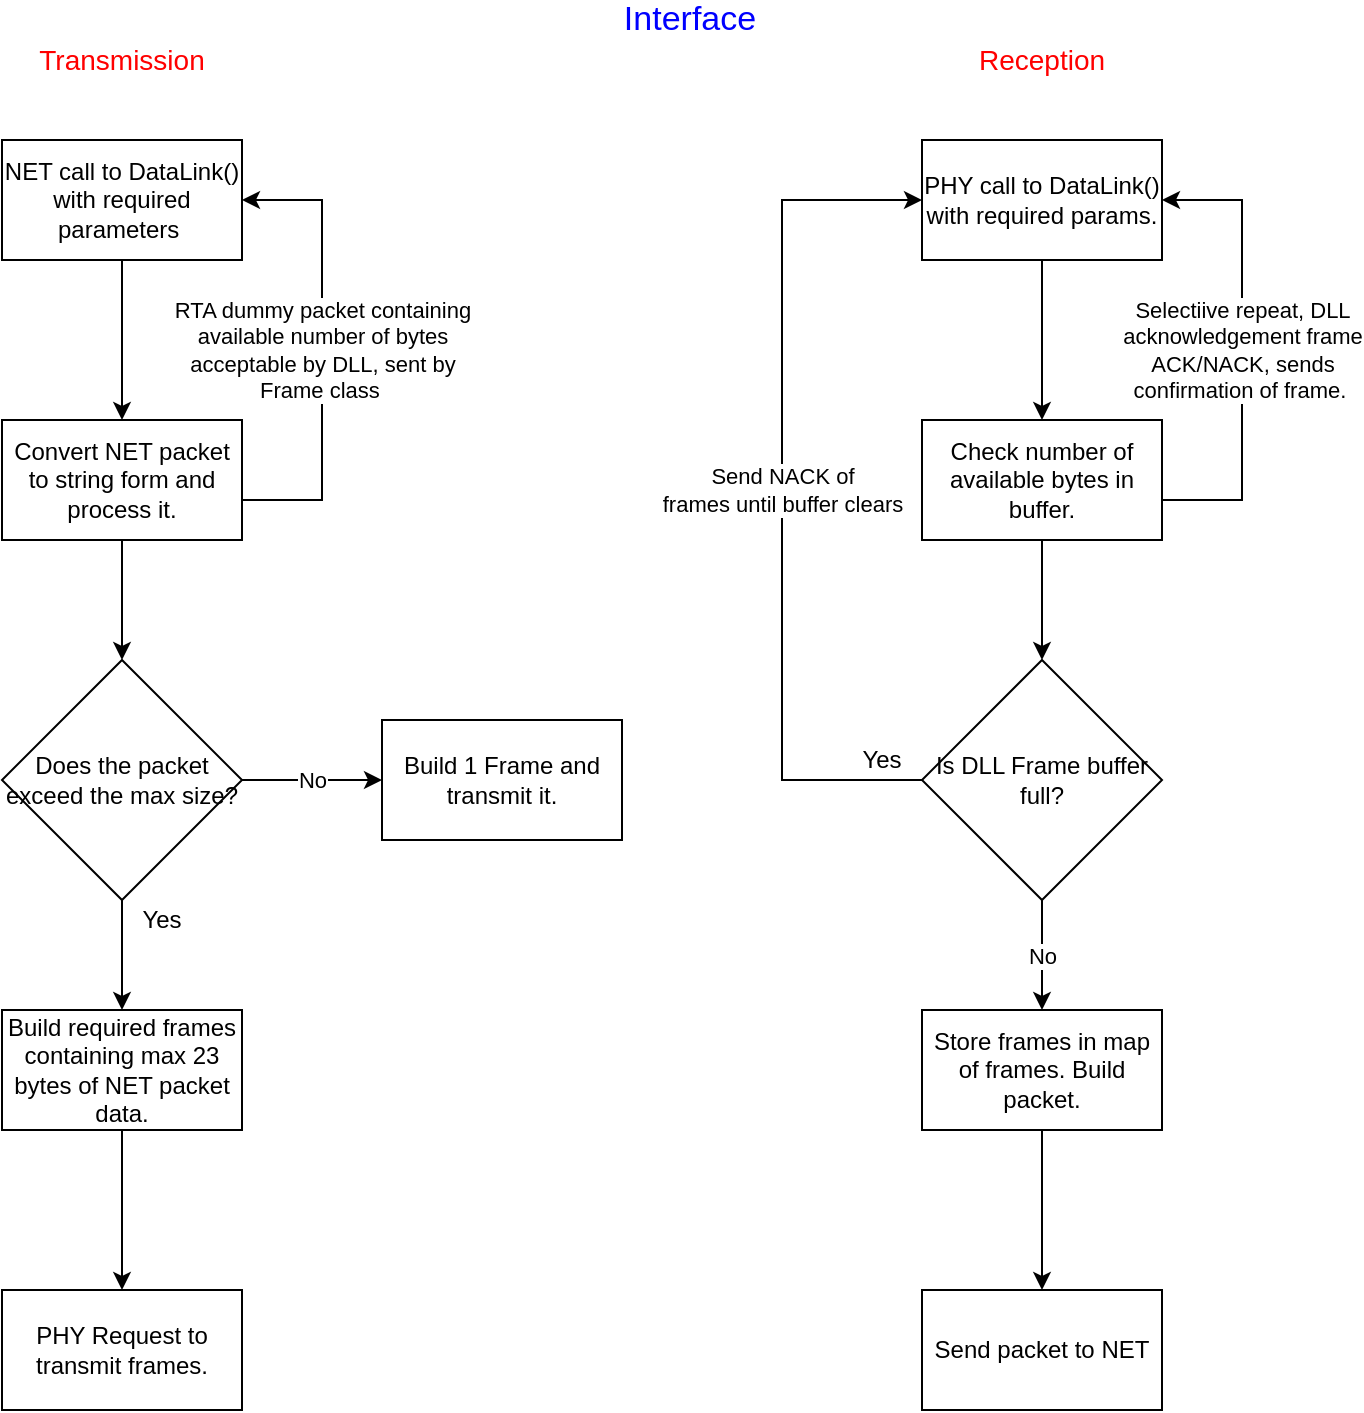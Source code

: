 <mxfile version="13.10.0" type="embed">
    <diagram id="VOiTFpkMgCEhUqabbZLc" name="Page-1">
        <mxGraphModel dx="1141" dy="790" grid="1" gridSize="10" guides="1" tooltips="1" connect="1" arrows="1" fold="1" page="1" pageScale="1" pageWidth="827" pageHeight="1169" math="0" shadow="0">
            <root>
                <mxCell id="0"/>
                <mxCell id="1" parent="0"/>
                <mxCell id="4" style="edgeStyle=orthogonalEdgeStyle;rounded=0;orthogonalLoop=1;jettySize=auto;html=1;entryX=0.5;entryY=0;entryDx=0;entryDy=0;" parent="1" source="12" target="3" edge="1">
                    <mxGeometry relative="1" as="geometry">
                        <mxPoint x="110" y="310" as="sourcePoint"/>
                    </mxGeometry>
                </mxCell>
                <mxCell id="2" value="NET call to DataLink() with required parameters&amp;nbsp;" style="rounded=0;whiteSpace=wrap;html=1;" parent="1" vertex="1">
                    <mxGeometry x="50" y="80" width="120" height="60" as="geometry"/>
                </mxCell>
                <mxCell id="11" value="No" style="edgeStyle=orthogonalEdgeStyle;rounded=0;orthogonalLoop=1;jettySize=auto;html=1;" parent="1" source="3" target="10" edge="1">
                    <mxGeometry relative="1" as="geometry"/>
                </mxCell>
                <mxCell id="17" value="" style="edgeStyle=orthogonalEdgeStyle;rounded=0;orthogonalLoop=1;jettySize=auto;html=1;" parent="1" source="3" target="16" edge="1">
                    <mxGeometry relative="1" as="geometry"/>
                </mxCell>
                <mxCell id="3" value="Does the packet exceed the max size?" style="rhombus;whiteSpace=wrap;html=1;" parent="1" vertex="1">
                    <mxGeometry x="50" y="340" width="120" height="120" as="geometry"/>
                </mxCell>
                <mxCell id="7" value="RTA dummy packet containing&lt;br&gt;available number of bytes &lt;br&gt;acceptable by DLL, sent by &lt;br&gt;Frame class&amp;nbsp;" style="edgeStyle=orthogonalEdgeStyle;rounded=0;orthogonalLoop=1;jettySize=auto;html=1;entryX=1;entryY=0.5;entryDx=0;entryDy=0;" parent="1" target="2" edge="1">
                    <mxGeometry relative="1" as="geometry">
                        <mxPoint x="170" y="260" as="sourcePoint"/>
                        <Array as="points">
                            <mxPoint x="210" y="260"/>
                            <mxPoint x="210" y="110"/>
                        </Array>
                    </mxGeometry>
                </mxCell>
                <mxCell id="6" style="edgeStyle=orthogonalEdgeStyle;rounded=0;orthogonalLoop=1;jettySize=auto;html=1;" parent="1" source="2" target="12" edge="1">
                    <mxGeometry relative="1" as="geometry">
                        <mxPoint x="110" y="140" as="sourcePoint"/>
                        <mxPoint x="110" y="200" as="targetPoint"/>
                    </mxGeometry>
                </mxCell>
                <mxCell id="10" value="Build 1 Frame and transmit it." style="rounded=0;whiteSpace=wrap;html=1;" parent="1" vertex="1">
                    <mxGeometry x="240" y="370" width="120" height="60" as="geometry"/>
                </mxCell>
                <mxCell id="12" value="Convert NET packet to string form and process it." style="rounded=0;whiteSpace=wrap;html=1;" parent="1" vertex="1">
                    <mxGeometry x="50" y="220" width="120" height="60" as="geometry"/>
                </mxCell>
                <mxCell id="31" value="" style="edgeStyle=orthogonalEdgeStyle;rounded=0;orthogonalLoop=1;jettySize=auto;html=1;" parent="1" source="16" target="30" edge="1">
                    <mxGeometry relative="1" as="geometry"/>
                </mxCell>
                <mxCell id="16" value="Build required frames containing max 23 bytes of NET packet data." style="whiteSpace=wrap;html=1;" parent="1" vertex="1">
                    <mxGeometry x="50" y="515" width="120" height="60" as="geometry"/>
                </mxCell>
                <mxCell id="20" style="edgeStyle=orthogonalEdgeStyle;rounded=0;orthogonalLoop=1;jettySize=auto;html=1;entryX=0.5;entryY=0;entryDx=0;entryDy=0;" parent="1" source="28" target="24" edge="1">
                    <mxGeometry relative="1" as="geometry">
                        <mxPoint x="570" y="310" as="sourcePoint"/>
                    </mxGeometry>
                </mxCell>
                <mxCell id="21" value="PHY call to DataLink() with required params." style="rounded=0;whiteSpace=wrap;html=1;" parent="1" vertex="1">
                    <mxGeometry x="510" y="80" width="120" height="60" as="geometry"/>
                </mxCell>
                <mxCell id="23" value="No" style="edgeStyle=orthogonalEdgeStyle;rounded=0;orthogonalLoop=1;jettySize=auto;html=1;" parent="1" source="24" target="29" edge="1">
                    <mxGeometry relative="1" as="geometry"/>
                </mxCell>
                <mxCell id="32" value="Send NACK of &lt;br&gt;frames until buffer clears" style="edgeStyle=orthogonalEdgeStyle;rounded=0;orthogonalLoop=1;jettySize=auto;html=1;entryX=0;entryY=0.5;entryDx=0;entryDy=0;" parent="1" source="24" target="21" edge="1">
                    <mxGeometry relative="1" as="geometry">
                        <Array as="points">
                            <mxPoint x="440" y="400"/>
                            <mxPoint x="440" y="110"/>
                        </Array>
                    </mxGeometry>
                </mxCell>
                <mxCell id="24" value="Is DLL Frame buffer full?" style="rhombus;whiteSpace=wrap;html=1;" parent="1" vertex="1">
                    <mxGeometry x="510" y="340" width="120" height="120" as="geometry"/>
                </mxCell>
                <mxCell id="25" value="Selectiive repeat, DLL &lt;br&gt;acknowledgement frame&lt;br&gt;ACK/NACK, sends &lt;br&gt;confirmation of frame.&amp;nbsp;" style="edgeStyle=orthogonalEdgeStyle;rounded=0;orthogonalLoop=1;jettySize=auto;html=1;entryX=1;entryY=0.5;entryDx=0;entryDy=0;" parent="1" target="21" edge="1">
                    <mxGeometry relative="1" as="geometry">
                        <mxPoint x="630" y="260" as="sourcePoint"/>
                        <Array as="points">
                            <mxPoint x="670" y="260"/>
                            <mxPoint x="670" y="110"/>
                        </Array>
                    </mxGeometry>
                </mxCell>
                <mxCell id="26" style="edgeStyle=orthogonalEdgeStyle;rounded=0;orthogonalLoop=1;jettySize=auto;html=1;" parent="1" source="21" target="28" edge="1">
                    <mxGeometry relative="1" as="geometry">
                        <mxPoint x="570" y="140" as="sourcePoint"/>
                        <mxPoint x="570" y="200" as="targetPoint"/>
                    </mxGeometry>
                </mxCell>
                <mxCell id="28" value="Check number of available bytes in buffer." style="rounded=0;whiteSpace=wrap;html=1;" parent="1" vertex="1">
                    <mxGeometry x="510" y="220" width="120" height="60" as="geometry"/>
                </mxCell>
                <mxCell id="37" value="" style="edgeStyle=orthogonalEdgeStyle;rounded=0;orthogonalLoop=1;jettySize=auto;html=1;" parent="1" source="29" target="36" edge="1">
                    <mxGeometry relative="1" as="geometry"/>
                </mxCell>
                <mxCell id="29" value="Store frames in map of frames. Build packet." style="whiteSpace=wrap;html=1;" parent="1" vertex="1">
                    <mxGeometry x="510" y="515" width="120" height="60" as="geometry"/>
                </mxCell>
                <mxCell id="30" value="PHY Request to transmit frames." style="whiteSpace=wrap;html=1;" parent="1" vertex="1">
                    <mxGeometry x="50" y="655" width="120" height="60" as="geometry"/>
                </mxCell>
                <mxCell id="33" value="Yes" style="text;html=1;strokeColor=none;fillColor=none;align=center;verticalAlign=middle;whiteSpace=wrap;rounded=0;" parent="1" vertex="1">
                    <mxGeometry x="470" y="380" width="40" height="20" as="geometry"/>
                </mxCell>
                <mxCell id="34" value="Yes" style="text;html=1;strokeColor=none;fillColor=none;align=center;verticalAlign=middle;whiteSpace=wrap;rounded=0;" parent="1" vertex="1">
                    <mxGeometry x="110" y="460" width="40" height="20" as="geometry"/>
                </mxCell>
                <mxCell id="36" value="Send packet to NET" style="whiteSpace=wrap;html=1;" parent="1" vertex="1">
                    <mxGeometry x="510" y="655" width="120" height="60" as="geometry"/>
                </mxCell>
                <mxCell id="38" value="Transmission" style="text;html=1;strokeColor=none;fillColor=none;align=center;verticalAlign=middle;whiteSpace=wrap;rounded=0;fontSize=14;fontColor=#FF0000;" parent="1" vertex="1">
                    <mxGeometry x="90" y="30" width="40" height="20" as="geometry"/>
                </mxCell>
                <mxCell id="39" value="Reception" style="text;html=1;strokeColor=none;fillColor=none;align=center;verticalAlign=middle;whiteSpace=wrap;rounded=0;fontSize=14;fontColor=#FF0000;" parent="1" vertex="1">
                    <mxGeometry x="550" y="30" width="40" height="20" as="geometry"/>
                </mxCell>
                <mxCell id="40" value="Interface" style="text;html=1;strokeColor=none;fillColor=none;align=center;verticalAlign=middle;whiteSpace=wrap;rounded=0;fontSize=17;fontColor=#0000FF;" parent="1" vertex="1">
                    <mxGeometry x="374" y="10" width="40" height="20" as="geometry"/>
                </mxCell>
            </root>
        </mxGraphModel>
    </diagram>
</mxfile>